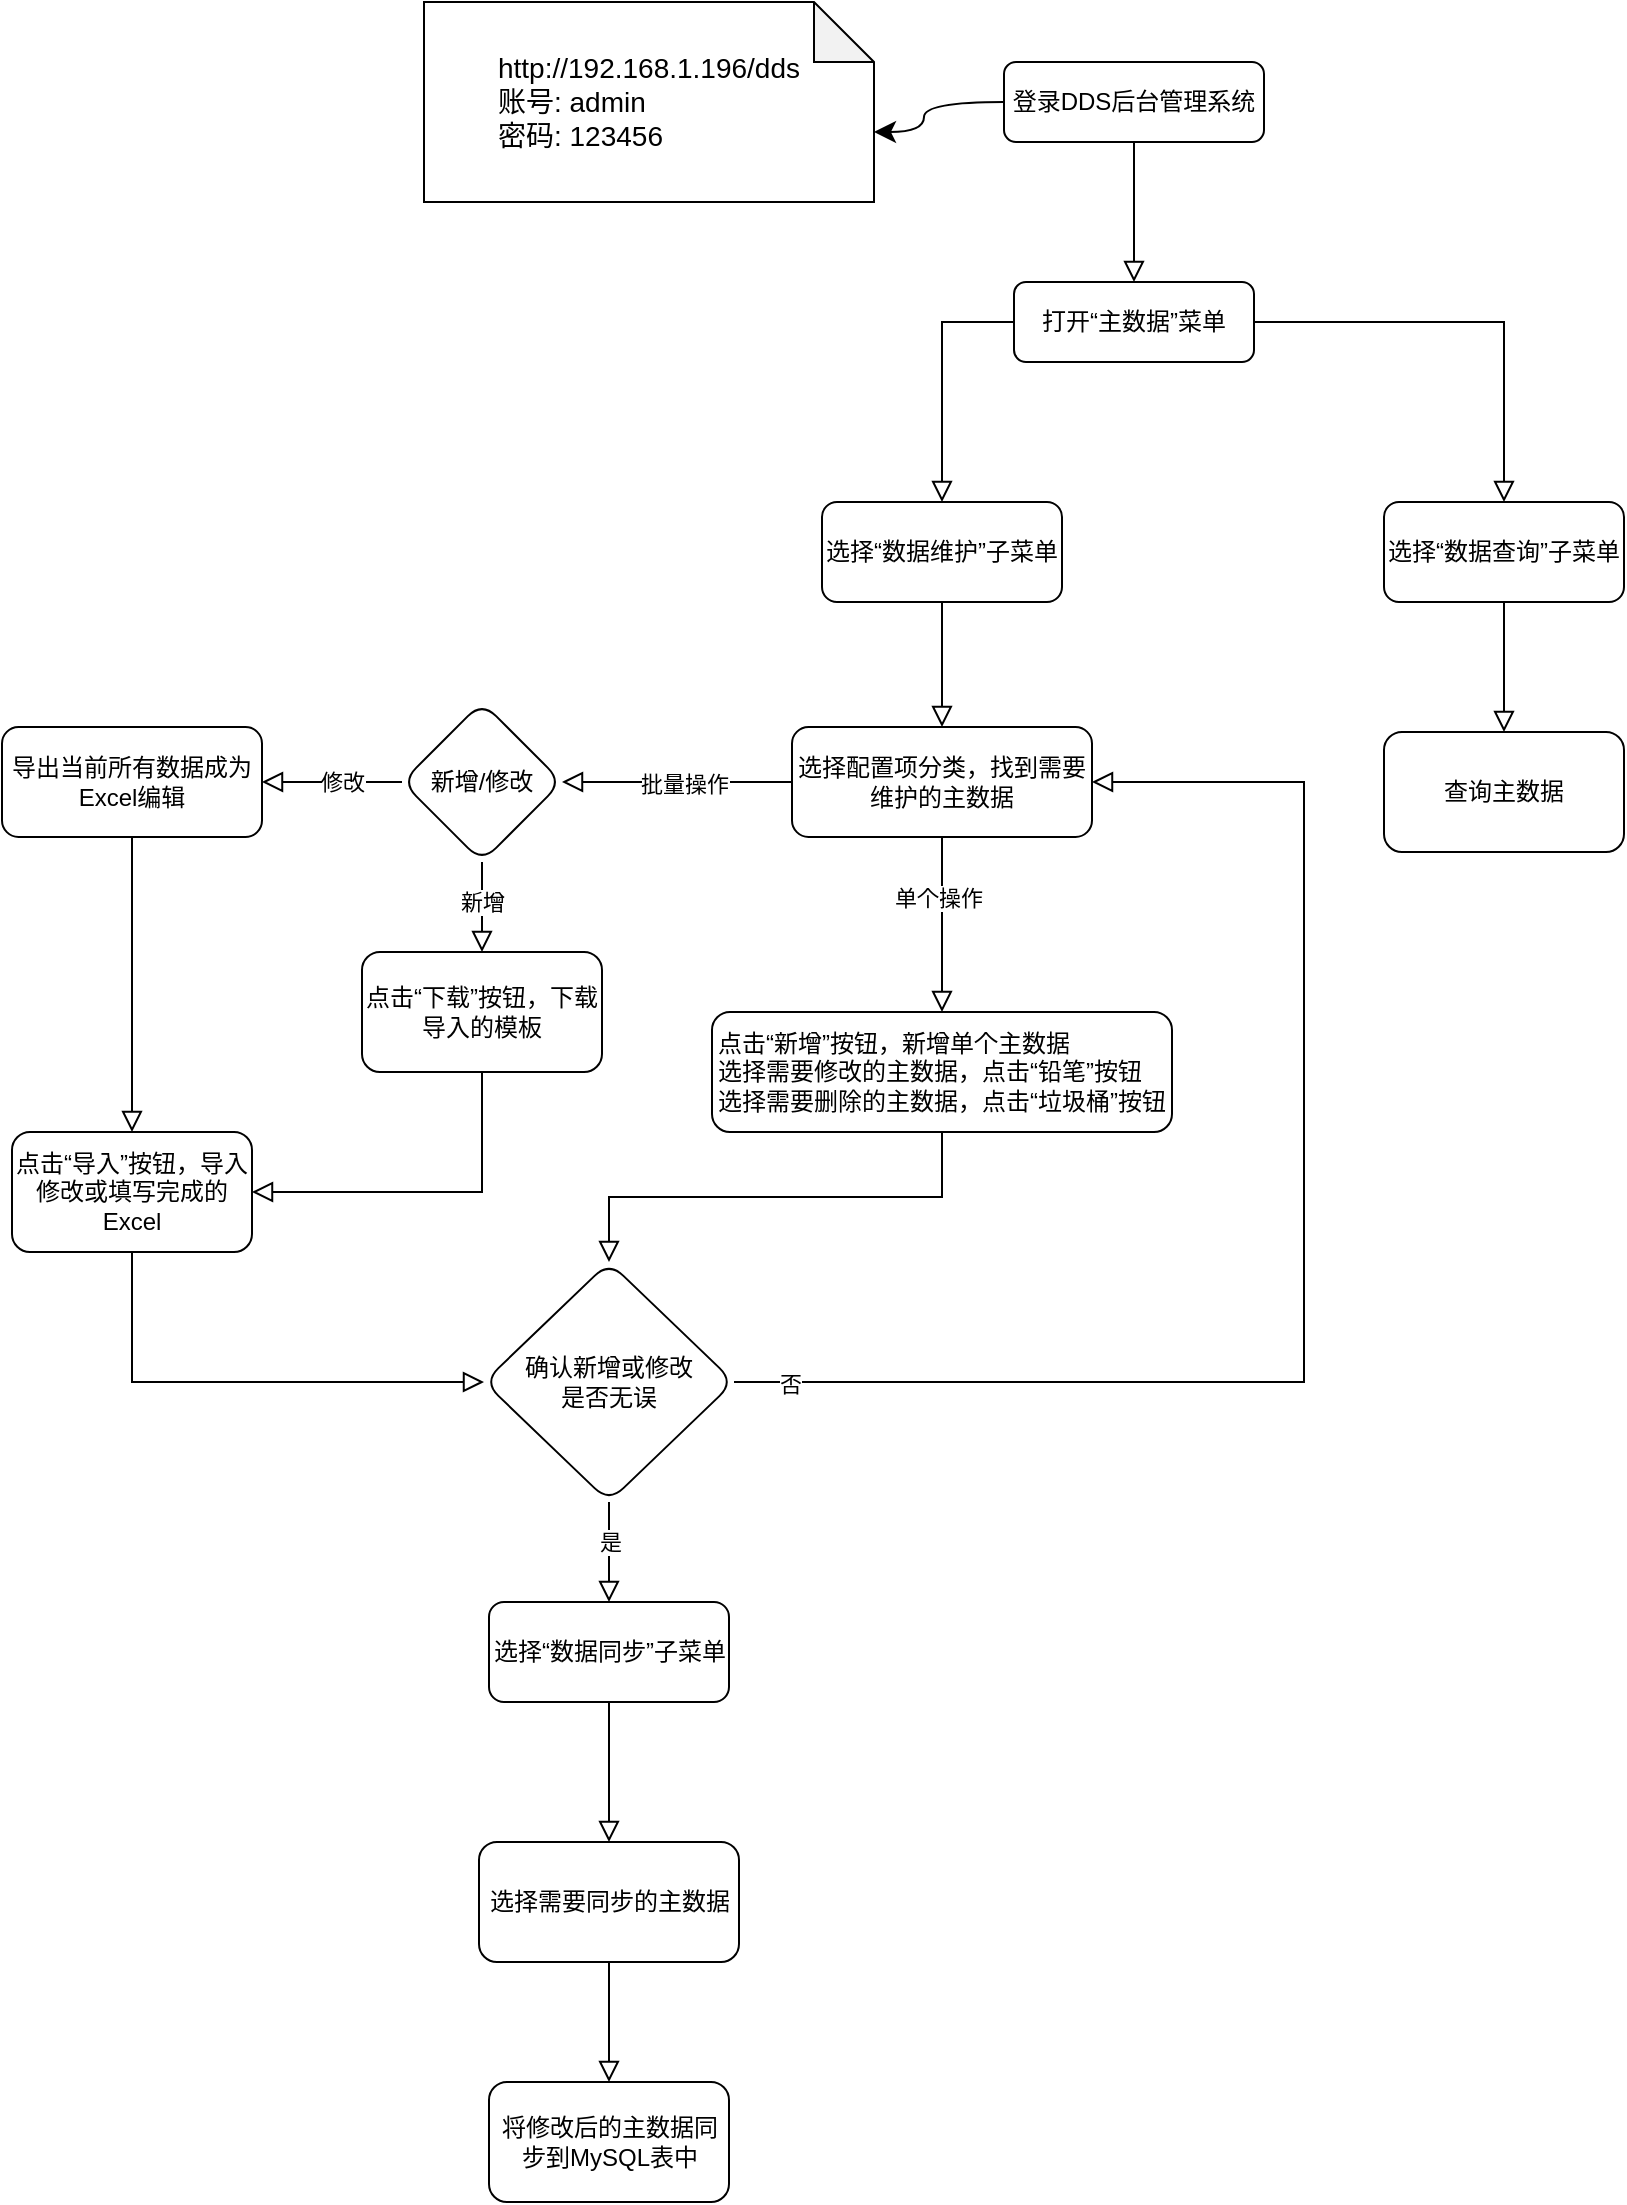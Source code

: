 <mxfile version="24.7.1" type="github">
  <diagram id="C5RBs43oDa-KdzZeNtuy" name="Page-1">
    <mxGraphModel dx="2048" dy="618" grid="1" gridSize="10" guides="1" tooltips="1" connect="1" arrows="1" fold="1" page="1" pageScale="1" pageWidth="827" pageHeight="1169" math="0" shadow="0">
      <root>
        <mxCell id="WIyWlLk6GJQsqaUBKTNV-0" />
        <mxCell id="WIyWlLk6GJQsqaUBKTNV-1" parent="WIyWlLk6GJQsqaUBKTNV-0" />
        <mxCell id="eALv8008DqFlrUhd_jOr-1" value="" style="edgeStyle=orthogonalEdgeStyle;rounded=0;orthogonalLoop=1;jettySize=auto;html=1;endArrow=block;endFill=0;endSize=8;" parent="WIyWlLk6GJQsqaUBKTNV-1" source="WIyWlLk6GJQsqaUBKTNV-3" target="eALv8008DqFlrUhd_jOr-0" edge="1">
          <mxGeometry relative="1" as="geometry" />
        </mxCell>
        <mxCell id="WIyWlLk6GJQsqaUBKTNV-3" value="登录DDS后台管理系统" style="rounded=1;whiteSpace=wrap;html=1;fontSize=12;glass=0;strokeWidth=1;shadow=0;" parent="WIyWlLk6GJQsqaUBKTNV-1" vertex="1">
          <mxGeometry x="330" y="60" width="130" height="40" as="geometry" />
        </mxCell>
        <mxCell id="eALv8008DqFlrUhd_jOr-3" value="" style="edgeStyle=orthogonalEdgeStyle;rounded=0;orthogonalLoop=1;jettySize=auto;html=1;endArrow=block;endFill=0;endSize=8;exitX=0;exitY=0.5;exitDx=0;exitDy=0;" parent="WIyWlLk6GJQsqaUBKTNV-1" source="eALv8008DqFlrUhd_jOr-0" target="eALv8008DqFlrUhd_jOr-2" edge="1">
          <mxGeometry relative="1" as="geometry">
            <mxPoint x="665" y="190" as="sourcePoint" />
          </mxGeometry>
        </mxCell>
        <mxCell id="eALv8008DqFlrUhd_jOr-5" value="" style="edgeStyle=orthogonalEdgeStyle;rounded=0;orthogonalLoop=1;jettySize=auto;html=1;strokeColor=default;align=center;verticalAlign=middle;fontFamily=Helvetica;fontSize=11;fontColor=default;labelBackgroundColor=default;endArrow=block;endFill=0;endSize=8;exitX=1;exitY=0.5;exitDx=0;exitDy=0;" parent="WIyWlLk6GJQsqaUBKTNV-1" source="eALv8008DqFlrUhd_jOr-0" target="eALv8008DqFlrUhd_jOr-4" edge="1">
          <mxGeometry relative="1" as="geometry">
            <mxPoint x="725" y="210" as="sourcePoint" />
          </mxGeometry>
        </mxCell>
        <mxCell id="eALv8008DqFlrUhd_jOr-0" value="打开“主数据”菜单" style="whiteSpace=wrap;html=1;rounded=1;glass=0;strokeWidth=1;shadow=0;" parent="WIyWlLk6GJQsqaUBKTNV-1" vertex="1">
          <mxGeometry x="335" y="170" width="120" height="40" as="geometry" />
        </mxCell>
        <mxCell id="eALv8008DqFlrUhd_jOr-9" value="" style="edgeStyle=orthogonalEdgeStyle;shape=connector;rounded=0;orthogonalLoop=1;jettySize=auto;html=1;strokeColor=default;align=center;verticalAlign=middle;fontFamily=Helvetica;fontSize=11;fontColor=default;labelBackgroundColor=default;endArrow=block;endFill=0;endSize=8;exitX=0.5;exitY=1;exitDx=0;exitDy=0;" parent="WIyWlLk6GJQsqaUBKTNV-1" source="eALv8008DqFlrUhd_jOr-2" target="eALv8008DqFlrUhd_jOr-8" edge="1">
          <mxGeometry relative="1" as="geometry">
            <mxPoint x="199" y="330" as="sourcePoint" />
          </mxGeometry>
        </mxCell>
        <mxCell id="eALv8008DqFlrUhd_jOr-2" value="选择“数据维护”子菜单" style="whiteSpace=wrap;html=1;rounded=1;glass=0;strokeWidth=1;shadow=0;" parent="WIyWlLk6GJQsqaUBKTNV-1" vertex="1">
          <mxGeometry x="239" y="280" width="120" height="50" as="geometry" />
        </mxCell>
        <mxCell id="eALv8008DqFlrUhd_jOr-13" value="" style="edgeStyle=orthogonalEdgeStyle;shape=connector;rounded=0;orthogonalLoop=1;jettySize=auto;html=1;strokeColor=default;align=center;verticalAlign=middle;fontFamily=Helvetica;fontSize=11;fontColor=default;labelBackgroundColor=default;endArrow=block;endFill=0;endSize=8;" parent="WIyWlLk6GJQsqaUBKTNV-1" source="eALv8008DqFlrUhd_jOr-4" target="eALv8008DqFlrUhd_jOr-12" edge="1">
          <mxGeometry relative="1" as="geometry" />
        </mxCell>
        <mxCell id="eALv8008DqFlrUhd_jOr-4" value="选择“数据查询”子菜单" style="whiteSpace=wrap;html=1;rounded=1;glass=0;strokeWidth=1;shadow=0;" parent="WIyWlLk6GJQsqaUBKTNV-1" vertex="1">
          <mxGeometry x="520" y="280" width="120" height="50" as="geometry" />
        </mxCell>
        <mxCell id="eALv8008DqFlrUhd_jOr-15" value="" style="edgeStyle=orthogonalEdgeStyle;shape=connector;rounded=0;orthogonalLoop=1;jettySize=auto;html=1;strokeColor=default;align=center;verticalAlign=middle;fontFamily=Helvetica;fontSize=11;fontColor=default;labelBackgroundColor=default;endArrow=block;endFill=0;endSize=8;" parent="WIyWlLk6GJQsqaUBKTNV-1" source="eALv8008DqFlrUhd_jOr-6" target="eALv8008DqFlrUhd_jOr-14" edge="1">
          <mxGeometry relative="1" as="geometry" />
        </mxCell>
        <mxCell id="eALv8008DqFlrUhd_jOr-6" value="选择“数据同步”子菜单" style="whiteSpace=wrap;html=1;rounded=1;glass=0;strokeWidth=1;shadow=0;" parent="WIyWlLk6GJQsqaUBKTNV-1" vertex="1">
          <mxGeometry x="72.5" y="830" width="120" height="50" as="geometry" />
        </mxCell>
        <mxCell id="0dU9HU2oXjPrTqerrq3S-19" value="" style="edgeStyle=orthogonalEdgeStyle;shape=connector;rounded=0;orthogonalLoop=1;jettySize=auto;html=1;strokeColor=default;align=center;verticalAlign=middle;fontFamily=Helvetica;fontSize=11;fontColor=default;labelBackgroundColor=default;endArrow=block;endFill=0;endSize=8;" edge="1" parent="WIyWlLk6GJQsqaUBKTNV-1" source="eALv8008DqFlrUhd_jOr-8" target="0dU9HU2oXjPrTqerrq3S-18">
          <mxGeometry relative="1" as="geometry" />
        </mxCell>
        <mxCell id="0dU9HU2oXjPrTqerrq3S-26" value="批量操作" style="edgeLabel;html=1;align=center;verticalAlign=middle;resizable=0;points=[];fontFamily=Helvetica;fontSize=11;fontColor=default;labelBackgroundColor=default;" vertex="1" connectable="0" parent="0dU9HU2oXjPrTqerrq3S-19">
          <mxGeometry x="-0.061" y="1" relative="1" as="geometry">
            <mxPoint as="offset" />
          </mxGeometry>
        </mxCell>
        <mxCell id="0dU9HU2oXjPrTqerrq3S-29" value="" style="edgeStyle=orthogonalEdgeStyle;shape=connector;rounded=0;orthogonalLoop=1;jettySize=auto;html=1;strokeColor=default;align=center;verticalAlign=middle;fontFamily=Helvetica;fontSize=11;fontColor=default;labelBackgroundColor=default;endArrow=block;endFill=0;endSize=8;" edge="1" parent="WIyWlLk6GJQsqaUBKTNV-1" source="eALv8008DqFlrUhd_jOr-8" target="0dU9HU2oXjPrTqerrq3S-28">
          <mxGeometry relative="1" as="geometry" />
        </mxCell>
        <mxCell id="0dU9HU2oXjPrTqerrq3S-30" value="单个操作" style="edgeLabel;html=1;align=center;verticalAlign=middle;resizable=0;points=[];fontFamily=Helvetica;fontSize=11;fontColor=default;labelBackgroundColor=default;" vertex="1" connectable="0" parent="0dU9HU2oXjPrTqerrq3S-29">
          <mxGeometry x="-0.299" y="-2" relative="1" as="geometry">
            <mxPoint as="offset" />
          </mxGeometry>
        </mxCell>
        <mxCell id="eALv8008DqFlrUhd_jOr-8" value="选择配置项分类，找到需要维护的主数据" style="whiteSpace=wrap;html=1;rounded=1;glass=0;strokeWidth=1;shadow=0;" parent="WIyWlLk6GJQsqaUBKTNV-1" vertex="1">
          <mxGeometry x="224" y="392.5" width="150" height="55" as="geometry" />
        </mxCell>
        <mxCell id="0dU9HU2oXjPrTqerrq3S-3" value="" style="edgeStyle=orthogonalEdgeStyle;shape=connector;rounded=0;orthogonalLoop=1;jettySize=auto;html=1;strokeColor=default;align=center;verticalAlign=middle;fontFamily=Helvetica;fontSize=11;fontColor=default;labelBackgroundColor=default;endArrow=block;endFill=0;endSize=8;" edge="1" parent="WIyWlLk6GJQsqaUBKTNV-1" source="eALv8008DqFlrUhd_jOr-10" target="0dU9HU2oXjPrTqerrq3S-2">
          <mxGeometry relative="1" as="geometry" />
        </mxCell>
        <mxCell id="eALv8008DqFlrUhd_jOr-10" value="导出当前所有数据成为Excel编辑" style="whiteSpace=wrap;html=1;rounded=1;glass=0;strokeWidth=1;shadow=0;" parent="WIyWlLk6GJQsqaUBKTNV-1" vertex="1">
          <mxGeometry x="-171" y="392.5" width="130" height="55" as="geometry" />
        </mxCell>
        <mxCell id="eALv8008DqFlrUhd_jOr-12" value="查询主数据" style="whiteSpace=wrap;html=1;rounded=1;glass=0;strokeWidth=1;shadow=0;" parent="WIyWlLk6GJQsqaUBKTNV-1" vertex="1">
          <mxGeometry x="520" y="395" width="120" height="60" as="geometry" />
        </mxCell>
        <mxCell id="eALv8008DqFlrUhd_jOr-17" value="" style="edgeStyle=orthogonalEdgeStyle;shape=connector;rounded=0;orthogonalLoop=1;jettySize=auto;html=1;strokeColor=default;align=center;verticalAlign=middle;fontFamily=Helvetica;fontSize=11;fontColor=default;labelBackgroundColor=default;endArrow=block;endFill=0;endSize=8;" parent="WIyWlLk6GJQsqaUBKTNV-1" source="eALv8008DqFlrUhd_jOr-14" target="eALv8008DqFlrUhd_jOr-16" edge="1">
          <mxGeometry relative="1" as="geometry" />
        </mxCell>
        <mxCell id="eALv8008DqFlrUhd_jOr-14" value="选择需要同步的主数据" style="whiteSpace=wrap;html=1;rounded=1;glass=0;strokeWidth=1;shadow=0;" parent="WIyWlLk6GJQsqaUBKTNV-1" vertex="1">
          <mxGeometry x="67.5" y="950" width="130" height="60" as="geometry" />
        </mxCell>
        <mxCell id="eALv8008DqFlrUhd_jOr-16" value="将修改后的主数据同步到MySQL表中" style="whiteSpace=wrap;html=1;rounded=1;glass=0;strokeWidth=1;shadow=0;" parent="WIyWlLk6GJQsqaUBKTNV-1" vertex="1">
          <mxGeometry x="72.5" y="1070" width="120" height="60" as="geometry" />
        </mxCell>
        <mxCell id="0dU9HU2oXjPrTqerrq3S-0" value="&lt;div style=&quot;text-align: justify; font-size: 14px;&quot;&gt;&lt;font style=&quot;font-size: 14px;&quot;&gt;http://192.168.1.196/dds&lt;/font&gt;&lt;/div&gt;&lt;div style=&quot;text-align: justify; font-size: 14px;&quot;&gt;&lt;font style=&quot;font-size: 14px;&quot;&gt;账号: admin&lt;/font&gt;&lt;/div&gt;&lt;div style=&quot;text-align: justify; font-size: 14px;&quot;&gt;&lt;font style=&quot;font-size: 14px;&quot;&gt;密码: 123456&lt;/font&gt;&lt;/div&gt;" style="shape=note;whiteSpace=wrap;html=1;backgroundOutline=1;darkOpacity=0.05;fontFamily=Helvetica;fontSize=11;fontColor=default;labelBackgroundColor=default;" vertex="1" parent="WIyWlLk6GJQsqaUBKTNV-1">
          <mxGeometry x="40" y="30" width="225" height="100" as="geometry" />
        </mxCell>
        <mxCell id="0dU9HU2oXjPrTqerrq3S-1" value="" style="curved=1;endArrow=classic;html=1;rounded=0;strokeColor=default;align=center;verticalAlign=middle;fontFamily=Helvetica;fontSize=11;fontColor=default;labelBackgroundColor=default;edgeStyle=orthogonalEdgeStyle;endSize=8;exitX=0;exitY=0.5;exitDx=0;exitDy=0;entryX=0;entryY=0;entryDx=225;entryDy=65;entryPerimeter=0;" edge="1" parent="WIyWlLk6GJQsqaUBKTNV-1" source="WIyWlLk6GJQsqaUBKTNV-3" target="0dU9HU2oXjPrTqerrq3S-0">
          <mxGeometry width="50" height="50" relative="1" as="geometry">
            <mxPoint x="460" y="80" as="sourcePoint" />
            <mxPoint x="250" y="130" as="targetPoint" />
            <Array as="points">
              <mxPoint x="290" y="80" />
              <mxPoint x="290" y="95" />
            </Array>
          </mxGeometry>
        </mxCell>
        <mxCell id="0dU9HU2oXjPrTqerrq3S-35" value="" style="edgeStyle=orthogonalEdgeStyle;shape=connector;rounded=0;orthogonalLoop=1;jettySize=auto;html=1;strokeColor=default;align=center;verticalAlign=middle;fontFamily=Helvetica;fontSize=11;fontColor=default;labelBackgroundColor=default;endArrow=block;endFill=0;endSize=8;entryX=0;entryY=0.5;entryDx=0;entryDy=0;exitX=0.5;exitY=1;exitDx=0;exitDy=0;" edge="1" parent="WIyWlLk6GJQsqaUBKTNV-1" source="0dU9HU2oXjPrTqerrq3S-2" target="0dU9HU2oXjPrTqerrq3S-32">
          <mxGeometry relative="1" as="geometry">
            <mxPoint x="-106" y="770" as="targetPoint" />
          </mxGeometry>
        </mxCell>
        <mxCell id="0dU9HU2oXjPrTqerrq3S-2" value="点击“导入”按钮，导入修改或填写完成的Excel" style="whiteSpace=wrap;html=1;rounded=1;glass=0;strokeWidth=1;shadow=0;" vertex="1" parent="WIyWlLk6GJQsqaUBKTNV-1">
          <mxGeometry x="-166" y="595" width="120" height="60" as="geometry" />
        </mxCell>
        <mxCell id="0dU9HU2oXjPrTqerrq3S-4" value="点击“下载”按钮，下载导入的模板" style="whiteSpace=wrap;html=1;rounded=1;glass=0;strokeWidth=1;shadow=0;" vertex="1" parent="WIyWlLk6GJQsqaUBKTNV-1">
          <mxGeometry x="9" y="505" width="120" height="60" as="geometry" />
        </mxCell>
        <mxCell id="0dU9HU2oXjPrTqerrq3S-22" value="" style="edgeStyle=orthogonalEdgeStyle;shape=connector;rounded=0;orthogonalLoop=1;jettySize=auto;html=1;strokeColor=default;align=center;verticalAlign=middle;fontFamily=Helvetica;fontSize=11;fontColor=default;labelBackgroundColor=default;endArrow=block;endFill=0;endSize=8;" edge="1" parent="WIyWlLk6GJQsqaUBKTNV-1" source="0dU9HU2oXjPrTqerrq3S-18" target="eALv8008DqFlrUhd_jOr-10">
          <mxGeometry relative="1" as="geometry" />
        </mxCell>
        <mxCell id="0dU9HU2oXjPrTqerrq3S-24" value="修改" style="edgeLabel;html=1;align=center;verticalAlign=middle;resizable=0;points=[];fontFamily=Helvetica;fontSize=11;fontColor=default;labelBackgroundColor=default;" vertex="1" connectable="0" parent="0dU9HU2oXjPrTqerrq3S-22">
          <mxGeometry x="-0.143" y="3" relative="1" as="geometry">
            <mxPoint y="-3" as="offset" />
          </mxGeometry>
        </mxCell>
        <mxCell id="0dU9HU2oXjPrTqerrq3S-23" value="" style="edgeStyle=orthogonalEdgeStyle;shape=connector;rounded=0;orthogonalLoop=1;jettySize=auto;html=1;strokeColor=default;align=center;verticalAlign=middle;fontFamily=Helvetica;fontSize=11;fontColor=default;labelBackgroundColor=default;endArrow=block;endFill=0;endSize=8;" edge="1" parent="WIyWlLk6GJQsqaUBKTNV-1" source="0dU9HU2oXjPrTqerrq3S-18" target="0dU9HU2oXjPrTqerrq3S-4">
          <mxGeometry relative="1" as="geometry" />
        </mxCell>
        <mxCell id="0dU9HU2oXjPrTqerrq3S-25" value="新增" style="edgeLabel;html=1;align=center;verticalAlign=middle;resizable=0;points=[];fontFamily=Helvetica;fontSize=11;fontColor=default;labelBackgroundColor=default;" vertex="1" connectable="0" parent="0dU9HU2oXjPrTqerrq3S-23">
          <mxGeometry x="-0.704" y="2" relative="1" as="geometry">
            <mxPoint x="-2" y="13" as="offset" />
          </mxGeometry>
        </mxCell>
        <mxCell id="0dU9HU2oXjPrTqerrq3S-18" value="新增/修改" style="rhombus;whiteSpace=wrap;html=1;rounded=1;glass=0;strokeWidth=1;shadow=0;" vertex="1" parent="WIyWlLk6GJQsqaUBKTNV-1">
          <mxGeometry x="29" y="380" width="80" height="80" as="geometry" />
        </mxCell>
        <mxCell id="0dU9HU2oXjPrTqerrq3S-27" value="" style="endArrow=block;html=1;rounded=0;strokeColor=default;align=center;verticalAlign=middle;fontFamily=Helvetica;fontSize=11;fontColor=default;labelBackgroundColor=default;edgeStyle=orthogonalEdgeStyle;endSize=8;exitX=0.5;exitY=1;exitDx=0;exitDy=0;entryX=1;entryY=0.5;entryDx=0;entryDy=0;endFill=0;" edge="1" parent="WIyWlLk6GJQsqaUBKTNV-1" source="0dU9HU2oXjPrTqerrq3S-4" target="0dU9HU2oXjPrTqerrq3S-2">
          <mxGeometry width="50" height="50" relative="1" as="geometry">
            <mxPoint x="-151" y="760" as="sourcePoint" />
            <mxPoint x="-101" y="710" as="targetPoint" />
          </mxGeometry>
        </mxCell>
        <mxCell id="0dU9HU2oXjPrTqerrq3S-33" value="" style="edgeStyle=orthogonalEdgeStyle;shape=connector;rounded=0;orthogonalLoop=1;jettySize=auto;html=1;strokeColor=default;align=center;verticalAlign=middle;fontFamily=Helvetica;fontSize=11;fontColor=default;labelBackgroundColor=default;endArrow=block;endFill=0;endSize=8;exitX=0.5;exitY=1;exitDx=0;exitDy=0;" edge="1" parent="WIyWlLk6GJQsqaUBKTNV-1" source="0dU9HU2oXjPrTqerrq3S-28" target="0dU9HU2oXjPrTqerrq3S-32">
          <mxGeometry relative="1" as="geometry" />
        </mxCell>
        <mxCell id="0dU9HU2oXjPrTqerrq3S-28" value="&lt;div style=&quot;text-align: left;&quot;&gt;&lt;span style=&quot;background-color: initial;&quot;&gt;点击“新增”按钮，新增单个主数据&lt;/span&gt;&lt;/div&gt;&lt;div style=&quot;text-align: left;&quot;&gt;选择需要修改的主数据，点击“铅笔”按钮&lt;/div&gt;&lt;div style=&quot;text-align: left;&quot;&gt;选择需要删除的主数据，点击“垃圾桶”按钮&lt;/div&gt;" style="whiteSpace=wrap;html=1;rounded=1;glass=0;strokeWidth=1;shadow=0;" vertex="1" parent="WIyWlLk6GJQsqaUBKTNV-1">
          <mxGeometry x="184" y="535" width="230" height="60" as="geometry" />
        </mxCell>
        <mxCell id="0dU9HU2oXjPrTqerrq3S-36" value="" style="edgeStyle=orthogonalEdgeStyle;shape=connector;rounded=0;orthogonalLoop=1;jettySize=auto;html=1;strokeColor=default;align=center;verticalAlign=middle;fontFamily=Helvetica;fontSize=11;fontColor=default;labelBackgroundColor=default;endArrow=block;endFill=0;endSize=8;" edge="1" parent="WIyWlLk6GJQsqaUBKTNV-1" source="0dU9HU2oXjPrTqerrq3S-32" target="eALv8008DqFlrUhd_jOr-6">
          <mxGeometry relative="1" as="geometry" />
        </mxCell>
        <mxCell id="0dU9HU2oXjPrTqerrq3S-37" value="是" style="edgeLabel;html=1;align=center;verticalAlign=middle;resizable=0;points=[];fontFamily=Helvetica;fontSize=11;fontColor=default;labelBackgroundColor=default;" vertex="1" connectable="0" parent="0dU9HU2oXjPrTqerrq3S-36">
          <mxGeometry x="-0.5" y="2" relative="1" as="geometry">
            <mxPoint x="-2" y="7" as="offset" />
          </mxGeometry>
        </mxCell>
        <mxCell id="0dU9HU2oXjPrTqerrq3S-39" value="" style="edgeStyle=orthogonalEdgeStyle;shape=connector;rounded=0;orthogonalLoop=1;jettySize=auto;html=1;strokeColor=default;align=center;verticalAlign=middle;fontFamily=Helvetica;fontSize=11;fontColor=default;labelBackgroundColor=default;endArrow=block;endFill=0;endSize=8;entryX=1;entryY=0.5;entryDx=0;entryDy=0;exitX=1;exitY=0.5;exitDx=0;exitDy=0;" edge="1" parent="WIyWlLk6GJQsqaUBKTNV-1" source="0dU9HU2oXjPrTqerrq3S-32" target="eALv8008DqFlrUhd_jOr-8">
          <mxGeometry relative="1" as="geometry">
            <mxPoint x="247.5" y="745" as="targetPoint" />
            <Array as="points">
              <mxPoint x="480" y="720" />
              <mxPoint x="480" y="420" />
            </Array>
          </mxGeometry>
        </mxCell>
        <mxCell id="0dU9HU2oXjPrTqerrq3S-40" value="否" style="edgeLabel;html=1;align=center;verticalAlign=middle;resizable=0;points=[];fontFamily=Helvetica;fontSize=11;fontColor=default;labelBackgroundColor=default;" vertex="1" connectable="0" parent="0dU9HU2oXjPrTqerrq3S-39">
          <mxGeometry x="-0.176" y="-1" relative="1" as="geometry">
            <mxPoint x="-257" as="offset" />
          </mxGeometry>
        </mxCell>
        <mxCell id="0dU9HU2oXjPrTqerrq3S-32" value="确认新增或修改&lt;div&gt;是否无误&lt;/div&gt;" style="rhombus;whiteSpace=wrap;html=1;rounded=1;glass=0;strokeWidth=1;shadow=0;" vertex="1" parent="WIyWlLk6GJQsqaUBKTNV-1">
          <mxGeometry x="70" y="660" width="125" height="120" as="geometry" />
        </mxCell>
      </root>
    </mxGraphModel>
  </diagram>
</mxfile>
